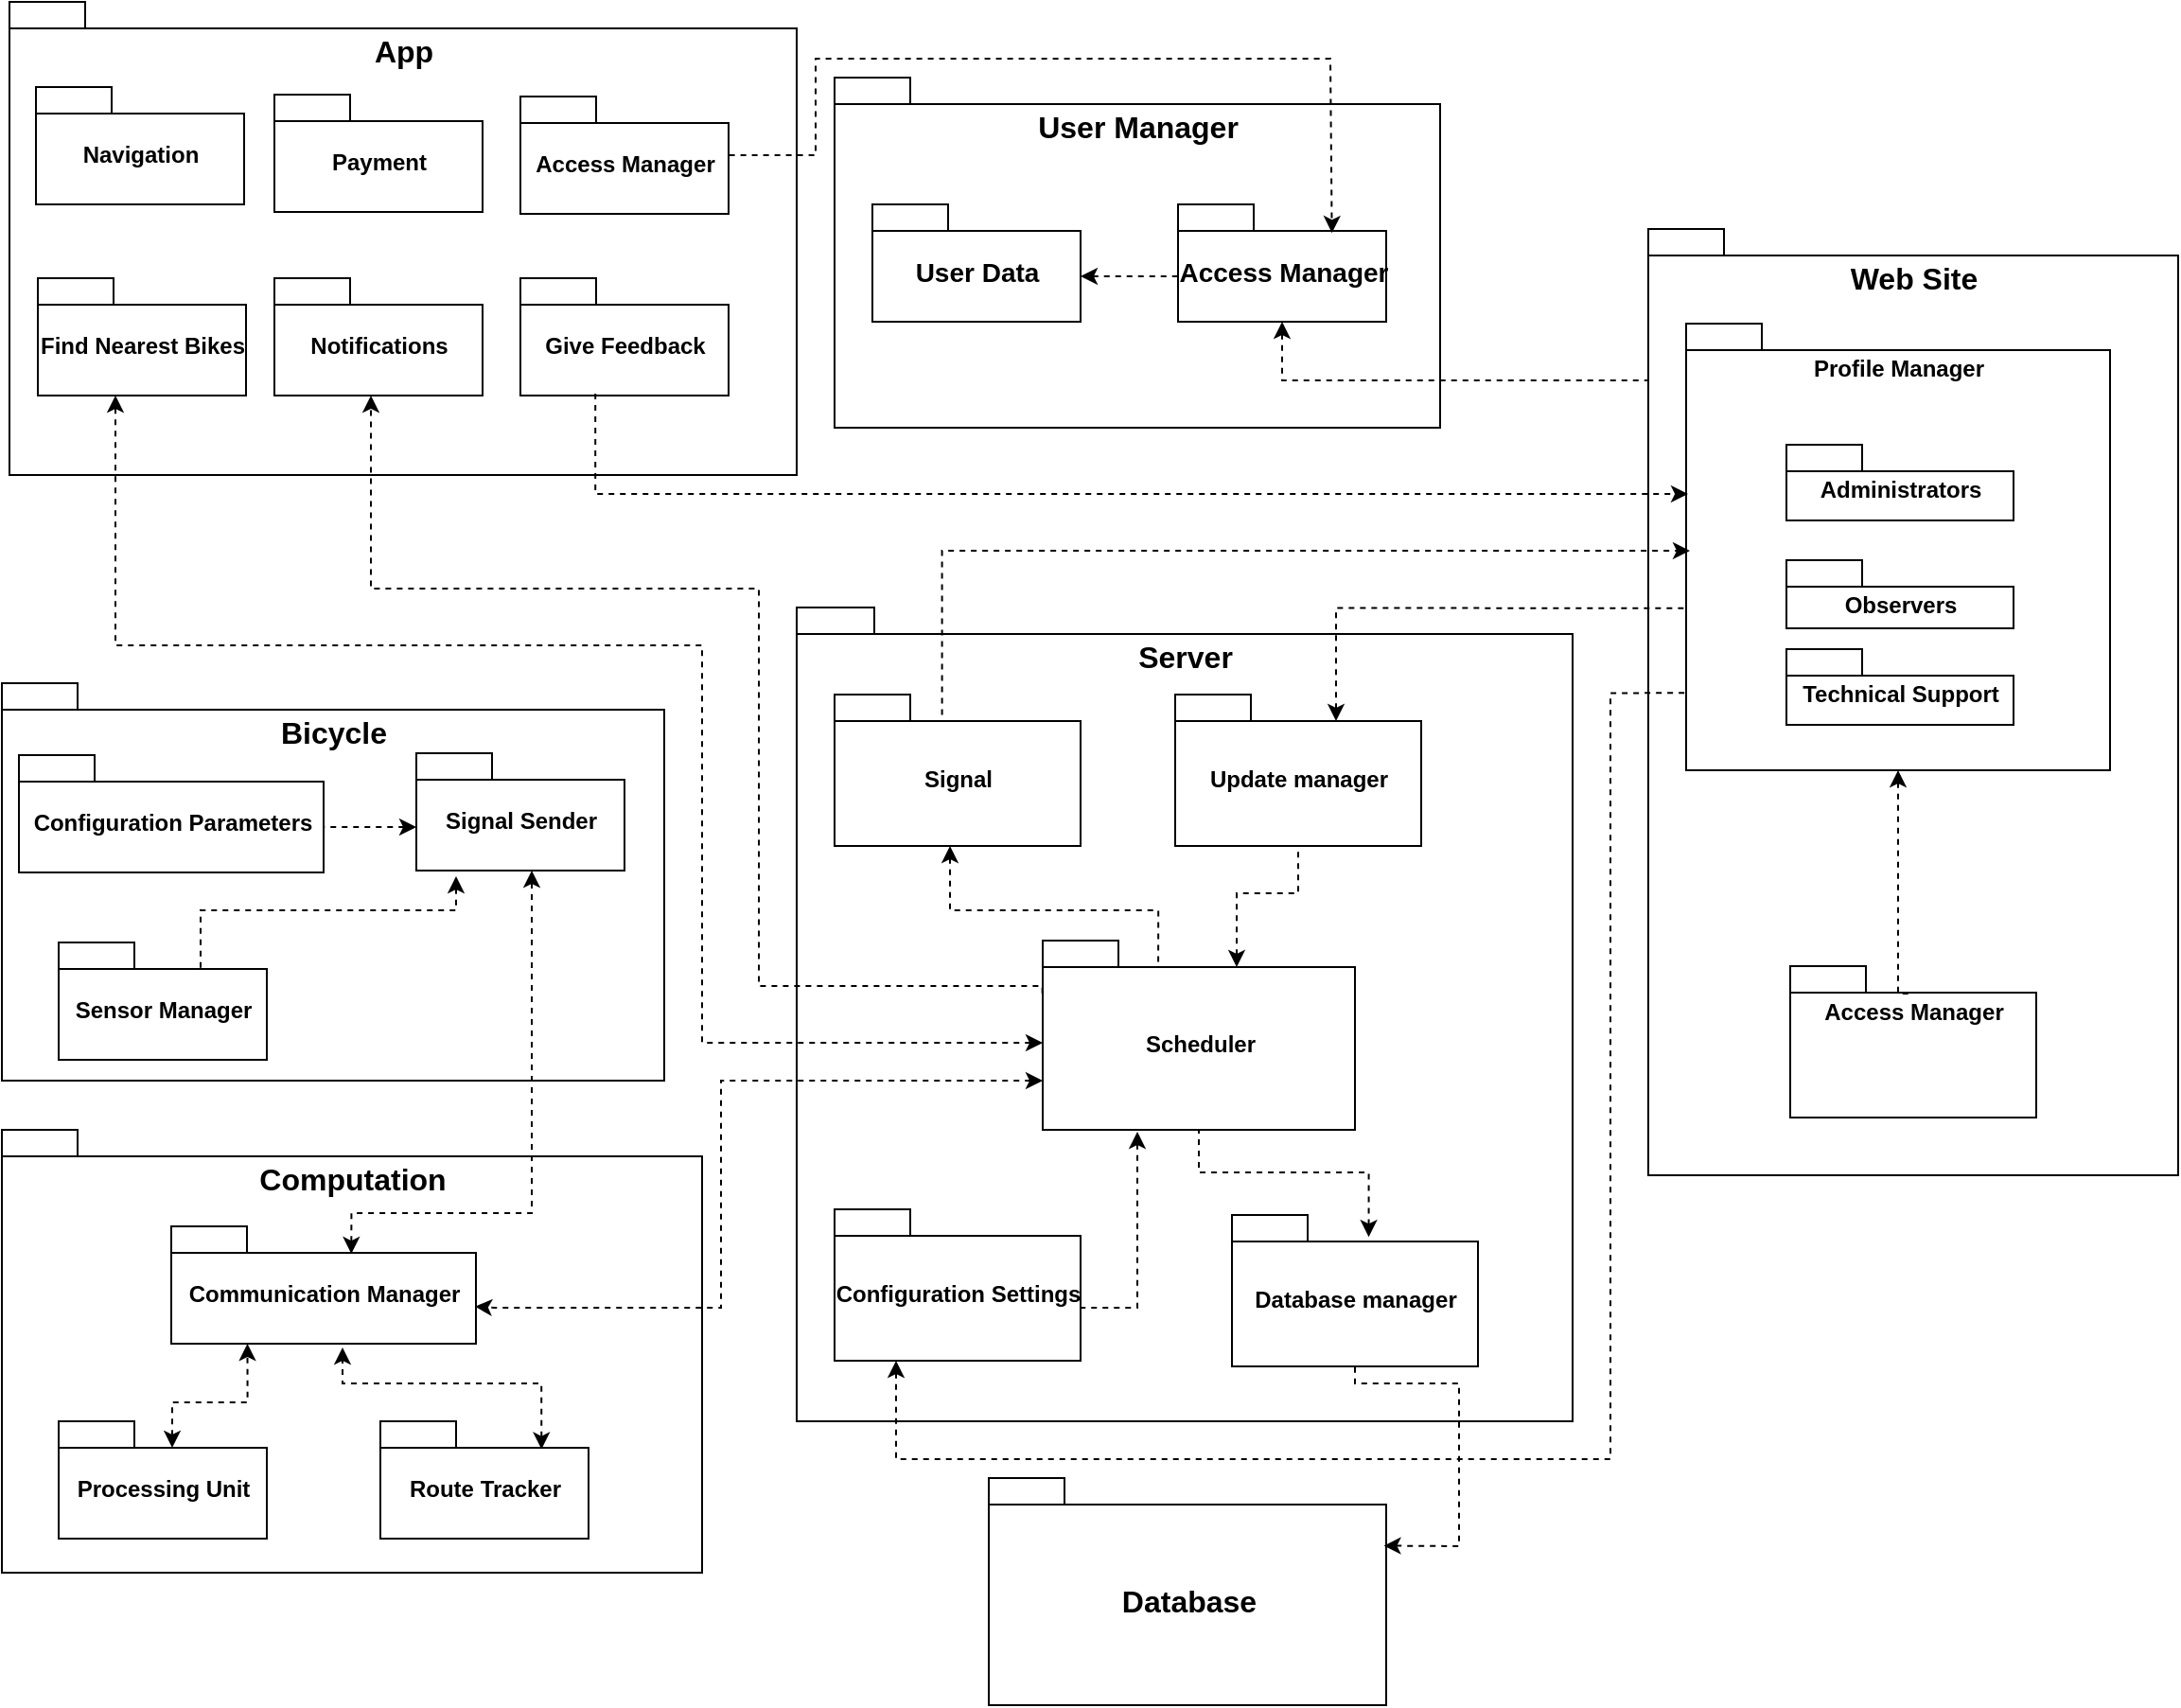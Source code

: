 <mxfile version="10.6.7"><diagram id="uCT393npKxh9od12kk-K" name="Page-1"><mxGraphModel dx="1683" dy="923" grid="1" gridSize="10" guides="1" tooltips="1" connect="1" arrows="1" fold="1" page="1" pageScale="1" pageWidth="850" pageHeight="1100" math="0" shadow="0"><root><mxCell id="0"/><mxCell id="1" parent="0"/><mxCell id="Qwn79h7digwkuGVThrBy-3" value="App" style="shape=folder;fontStyle=1;spacingTop=10;tabWidth=40;tabHeight=14;tabPosition=left;html=1;verticalAlign=top;fontSize=16;" parent="1" vertex="1"><mxGeometry x="14" width="416" height="250" as="geometry"/></mxCell><mxCell id="Qwn79h7digwkuGVThrBy-4" value="Access Manager" style="shape=folder;fontStyle=1;spacingTop=10;tabWidth=40;tabHeight=14;tabPosition=left;html=1;verticalAlign=middle;" parent="1" vertex="1"><mxGeometry x="284" y="50" width="110" height="62" as="geometry"/></mxCell><mxCell id="Qwn79h7digwkuGVThrBy-5" value="Payment&lt;br&gt;" style="shape=folder;fontStyle=1;spacingTop=10;tabWidth=40;tabHeight=14;tabPosition=left;html=1;verticalAlign=middle;" parent="1" vertex="1"><mxGeometry x="154" y="49" width="110" height="62" as="geometry"/></mxCell><mxCell id="Qwn79h7digwkuGVThrBy-7" value="Notifications&lt;br&gt;" style="shape=folder;fontStyle=1;spacingTop=10;tabWidth=40;tabHeight=14;tabPosition=left;html=1;verticalAlign=middle;" parent="1" vertex="1"><mxGeometry x="154" y="146" width="110" height="62" as="geometry"/></mxCell><mxCell id="Qwn79h7digwkuGVThrBy-8" value="Give Feedback" style="shape=folder;fontStyle=1;spacingTop=10;tabWidth=40;tabHeight=14;tabPosition=left;html=1;fontSize=12;verticalAlign=middle;" parent="1" vertex="1"><mxGeometry x="284" y="146" width="110" height="62" as="geometry"/></mxCell><mxCell id="Qwn79h7digwkuGVThrBy-9" value="Navigation" style="shape=folder;fontStyle=1;spacingTop=10;tabWidth=40;tabHeight=14;tabPosition=left;html=1;verticalAlign=middle;" parent="1" vertex="1"><mxGeometry x="28" y="45" width="110" height="62" as="geometry"/></mxCell><mxCell id="Qwn79h7digwkuGVThrBy-10" value="Find Nearest Bikes&lt;br&gt;" style="shape=folder;fontStyle=1;spacingTop=10;tabWidth=40;tabHeight=14;tabPosition=left;html=1;verticalAlign=middle;" parent="1" vertex="1"><mxGeometry x="29" y="146" width="110" height="62" as="geometry"/></mxCell><mxCell id="Qwn79h7digwkuGVThrBy-12" value="Bicycle" style="shape=folder;fontStyle=1;spacingTop=10;tabWidth=40;tabHeight=14;tabPosition=left;html=1;verticalAlign=top;fontSize=16;" parent="1" vertex="1"><mxGeometry x="10" y="360" width="350" height="210" as="geometry"/></mxCell><mxCell id="Qwn79h7digwkuGVThrBy-13" value="Sensor Manager" style="shape=folder;fontStyle=1;spacingTop=10;tabWidth=40;tabHeight=14;tabPosition=left;html=1;verticalAlign=middle;" parent="1" vertex="1"><mxGeometry x="40" y="497" width="110" height="62" as="geometry"/></mxCell><mxCell id="Qwn79h7digwkuGVThrBy-14" value="Signal Sender" style="shape=folder;fontStyle=1;spacingTop=10;tabWidth=40;tabHeight=14;tabPosition=left;html=1;verticalAlign=middle;" parent="1" vertex="1"><mxGeometry x="229" y="397" width="110" height="62" as="geometry"/></mxCell><mxCell id="Qwn79h7digwkuGVThrBy-15" value="Configuration Parameters" style="shape=folder;fontStyle=1;spacingTop=10;tabWidth=40;tabHeight=14;tabPosition=left;html=1;verticalAlign=middle;" parent="1" vertex="1"><mxGeometry x="19" y="398" width="161" height="62" as="geometry"/></mxCell><mxCell id="Qwn79h7digwkuGVThrBy-16" value="Computation" style="shape=folder;fontStyle=1;spacingTop=10;tabWidth=40;tabHeight=14;tabPosition=left;html=1;verticalAlign=top;fontSize=16;" parent="1" vertex="1"><mxGeometry x="10" y="596" width="370" height="234" as="geometry"/></mxCell><mxCell id="Qwn79h7digwkuGVThrBy-17" value="Route Tracker" style="shape=folder;fontStyle=1;spacingTop=10;tabWidth=40;tabHeight=14;tabPosition=left;html=1;verticalAlign=middle;" parent="1" vertex="1"><mxGeometry x="210" y="750" width="110" height="62" as="geometry"/></mxCell><mxCell id="Qwn79h7digwkuGVThrBy-18" value="Communication Manager&lt;br&gt;" style="shape=folder;fontStyle=1;spacingTop=10;tabWidth=40;tabHeight=14;tabPosition=left;html=1;verticalAlign=middle;" parent="1" vertex="1"><mxGeometry x="99.5" y="647" width="161" height="62" as="geometry"/></mxCell><mxCell id="Qwn79h7digwkuGVThrBy-19" value="Processing Unit" style="shape=folder;fontStyle=1;spacingTop=10;tabWidth=40;tabHeight=14;tabPosition=left;html=1;verticalAlign=middle;" parent="1" vertex="1"><mxGeometry x="40" y="750" width="110" height="62" as="geometry"/></mxCell><mxCell id="Qwn79h7digwkuGVThrBy-20" value="Server" style="shape=folder;fontStyle=1;spacingTop=10;tabWidth=40;tabHeight=14;tabPosition=left;html=1;verticalAlign=top;fontSize=16;" parent="1" vertex="1"><mxGeometry x="430" y="320" width="410" height="430" as="geometry"/></mxCell><mxCell id="Qwn79h7digwkuGVThrBy-21" value="Update manager&lt;br&gt;" style="shape=folder;fontStyle=1;spacingTop=10;tabWidth=40;tabHeight=14;tabPosition=left;html=1;verticalAlign=middle;" parent="1" vertex="1"><mxGeometry x="630" y="366" width="130" height="80" as="geometry"/></mxCell><mxCell id="Qwn79h7digwkuGVThrBy-22" value="Configuration Settings" style="shape=folder;fontStyle=1;spacingTop=10;tabWidth=40;tabHeight=14;tabPosition=left;html=1;verticalAlign=middle;" parent="1" vertex="1"><mxGeometry x="450" y="638" width="130" height="80" as="geometry"/></mxCell><mxCell id="Qwn79h7digwkuGVThrBy-23" value="Database manager&lt;br&gt;" style="shape=folder;fontStyle=1;spacingTop=10;tabWidth=40;tabHeight=14;tabPosition=left;html=1;verticalAlign=middle;" parent="1" vertex="1"><mxGeometry x="660" y="641" width="130" height="80" as="geometry"/></mxCell><mxCell id="Qwn79h7digwkuGVThrBy-24" value="Scheduler" style="shape=folder;fontStyle=1;spacingTop=10;tabWidth=40;tabHeight=14;tabPosition=left;html=1;verticalAlign=middle;" parent="1" vertex="1"><mxGeometry x="560" y="496" width="165" height="100" as="geometry"/></mxCell><mxCell id="Qwn79h7digwkuGVThrBy-25" value="Signal&lt;br&gt;" style="shape=folder;fontStyle=1;spacingTop=10;tabWidth=40;tabHeight=14;tabPosition=left;html=1;verticalAlign=middle;" parent="1" vertex="1"><mxGeometry x="450" y="366" width="130" height="80" as="geometry"/></mxCell><mxCell id="Qwn79h7digwkuGVThrBy-28" value="User Manager&lt;br style=&quot;font-size: 16px;&quot;&gt;" style="shape=folder;fontStyle=1;spacingTop=10;tabWidth=40;tabHeight=14;tabPosition=left;html=1;verticalAlign=top;fontSize=16;" parent="1" vertex="1"><mxGeometry x="450" y="40" width="320" height="185" as="geometry"/></mxCell><mxCell id="Qwn79h7digwkuGVThrBy-29" value="Access Manager" style="shape=folder;fontStyle=1;spacingTop=10;tabWidth=40;tabHeight=14;tabPosition=left;html=1;verticalAlign=middle;fontSize=14;" parent="1" vertex="1"><mxGeometry x="631.5" y="107" width="110" height="62" as="geometry"/></mxCell><mxCell id="Qwn79h7digwkuGVThrBy-32" value="User Data" style="shape=folder;fontStyle=1;spacingTop=10;tabWidth=40;tabHeight=14;tabPosition=left;html=1;verticalAlign=middle;fontSize=14;" parent="1" vertex="1"><mxGeometry x="470" y="107" width="110" height="62" as="geometry"/></mxCell><mxCell id="Qwn79h7digwkuGVThrBy-35" value="Web Site" style="shape=folder;fontStyle=1;spacingTop=10;tabWidth=40;tabHeight=14;tabPosition=left;html=1;verticalAlign=top;fontSize=16;" parent="1" vertex="1"><mxGeometry x="880" y="120" width="280" height="500" as="geometry"/></mxCell><mxCell id="Qwn79h7digwkuGVThrBy-36" value="Access Manager" style="shape=folder;fontStyle=1;spacingTop=10;tabWidth=40;tabHeight=14;tabPosition=left;html=1;verticalAlign=top;" parent="1" vertex="1"><mxGeometry x="955" y="509.5" width="130" height="80" as="geometry"/></mxCell><mxCell id="Qwn79h7digwkuGVThrBy-39" value="Profile Manager" style="shape=folder;fontStyle=1;spacingTop=10;tabWidth=40;tabHeight=14;tabPosition=left;html=1;verticalAlign=top;" parent="1" vertex="1"><mxGeometry x="900" y="170" width="224" height="236" as="geometry"/></mxCell><mxCell id="Qwn79h7digwkuGVThrBy-40" value="Technical Support" style="shape=folder;fontStyle=1;spacingTop=10;tabWidth=40;tabHeight=14;tabPosition=left;html=1;verticalAlign=top;" parent="1" vertex="1"><mxGeometry x="953" y="342" width="120" height="40" as="geometry"/></mxCell><mxCell id="Qwn79h7digwkuGVThrBy-41" value="Administrators&lt;br&gt;" style="shape=folder;fontStyle=1;spacingTop=10;tabWidth=40;tabHeight=14;tabPosition=left;html=1;verticalAlign=top;" parent="1" vertex="1"><mxGeometry x="953" y="234" width="120" height="40" as="geometry"/></mxCell><mxCell id="Qwn79h7digwkuGVThrBy-42" value="Observers" style="shape=folder;fontStyle=1;spacingTop=10;tabWidth=40;tabHeight=14;tabPosition=left;html=1;verticalAlign=top;" parent="1" vertex="1"><mxGeometry x="953" y="295" width="120" height="36" as="geometry"/></mxCell><mxCell id="Qwn79h7digwkuGVThrBy-43" value="Database" style="shape=folder;fontStyle=1;spacingTop=10;tabWidth=40;tabHeight=14;tabPosition=left;html=1;fontSize=16;" parent="1" vertex="1"><mxGeometry x="531.5" y="780" width="210" height="120" as="geometry"/></mxCell><mxCell id="Qwn79h7digwkuGVThrBy-44" value="" style="endArrow=none;dashed=1;html=1;fontSize=16;rounded=0;startArrow=classic;startFill=1;entryX=0.5;entryY=1;entryDx=0;entryDy=0;entryPerimeter=0;exitX=0.994;exitY=0.298;exitDx=0;exitDy=0;exitPerimeter=0;edgeStyle=orthogonalEdgeStyle;" parent="1" source="Qwn79h7digwkuGVThrBy-43" target="Qwn79h7digwkuGVThrBy-23" edge="1"><mxGeometry width="50" height="50" relative="1" as="geometry"><mxPoint x="1019" y="881" as="sourcePoint"/><mxPoint x="926" y="841" as="targetPoint"/><Array as="points"><mxPoint x="750" y="816"/><mxPoint x="780" y="816"/><mxPoint x="780" y="730"/><mxPoint x="725" y="730"/></Array></mxGeometry></mxCell><mxCell id="Qwn79h7digwkuGVThrBy-45" value="" style="endArrow=classic;dashed=1;html=1;fontSize=16;rounded=0;startArrow=classic;startFill=1;edgeStyle=orthogonalEdgeStyle;endFill=1;exitX=0.591;exitY=0.234;exitDx=0;exitDy=0;exitPerimeter=0;" parent="1" source="Qwn79h7digwkuGVThrBy-18" edge="1"><mxGeometry width="50" height="50" relative="1" as="geometry"><mxPoint x="354" y="681.786" as="sourcePoint"/><mxPoint x="290" y="459" as="targetPoint"/><Array as="points"><mxPoint x="230" y="640"/><mxPoint x="290" y="640"/><mxPoint x="290" y="459"/></Array></mxGeometry></mxCell><mxCell id="Qwn79h7digwkuGVThrBy-46" value="" style="endArrow=none;dashed=1;html=1;fontSize=16;rounded=0;startArrow=classic;startFill=1;entryX=0;entryY=0;entryDx=75;entryDy=14;entryPerimeter=0;edgeStyle=orthogonalEdgeStyle;" parent="1" target="Qwn79h7digwkuGVThrBy-13" edge="1"><mxGeometry width="50" height="50" relative="1" as="geometry"><mxPoint x="250" y="462" as="sourcePoint"/><mxPoint x="425.059" y="546.088" as="targetPoint"/><Array as="points"><mxPoint x="250" y="462"/><mxPoint x="250" y="480"/><mxPoint x="115" y="480"/></Array></mxGeometry></mxCell><mxCell id="Qwn79h7digwkuGVThrBy-47" value="" style="endArrow=none;dashed=1;html=1;fontSize=16;rounded=0;startArrow=classic;startFill=1;entryX=0;entryY=0;entryDx=161;entryDy=38;entryPerimeter=0;endFill=0;" parent="1" target="Qwn79h7digwkuGVThrBy-15" edge="1"><mxGeometry width="50" height="50" relative="1" as="geometry"><mxPoint x="229" y="436" as="sourcePoint"/><mxPoint x="219.353" y="529.353" as="targetPoint"/></mxGeometry></mxCell><mxCell id="Qwn79h7digwkuGVThrBy-48" value="" style="endArrow=classic;dashed=1;html=1;fontSize=16;rounded=0;startArrow=classic;startFill=1;edgeStyle=orthogonalEdgeStyle;endFill=1;entryX=0.25;entryY=1;entryDx=0;entryDy=0;entryPerimeter=0;" parent="1" target="Qwn79h7digwkuGVThrBy-18" edge="1"><mxGeometry width="50" height="50" relative="1" as="geometry"><mxPoint x="100" y="764" as="sourcePoint"/><mxPoint x="115" y="690" as="targetPoint"/><Array as="points"><mxPoint x="100" y="764"/><mxPoint x="100" y="740"/><mxPoint x="155" y="740"/></Array></mxGeometry></mxCell><mxCell id="Qwn79h7digwkuGVThrBy-49" value="" style="endArrow=classic;dashed=1;html=1;fontSize=16;rounded=0;startArrow=classic;startFill=1;edgeStyle=orthogonalEdgeStyle;endFill=1;entryX=0.997;entryY=0.683;entryDx=0;entryDy=0;entryPerimeter=0;" parent="1" target="Qwn79h7digwkuGVThrBy-18" edge="1" source="Qwn79h7digwkuGVThrBy-24"><mxGeometry width="50" height="50" relative="1" as="geometry"><mxPoint x="420" y="660" as="sourcePoint"/><mxPoint x="519" y="881" as="targetPoint"/><Array as="points"><mxPoint x="390" y="570"/><mxPoint x="390" y="690"/><mxPoint x="270" y="690"/></Array></mxGeometry></mxCell><mxCell id="Qwn79h7digwkuGVThrBy-50" value="" style="endArrow=none;dashed=1;html=1;fontSize=16;rounded=0;startArrow=classic;startFill=1;entryX=-0.001;entryY=0.827;entryDx=0;entryDy=0;entryPerimeter=0;edgeStyle=orthogonalEdgeStyle;endFill=0;exitX=0.25;exitY=1;exitDx=0;exitDy=0;exitPerimeter=0;" parent="1" source="Qwn79h7digwkuGVThrBy-22" target="Qwn79h7digwkuGVThrBy-39" edge="1"><mxGeometry width="50" height="50" relative="1" as="geometry"><mxPoint x="1109" y="701" as="sourcePoint"/><mxPoint x="1129" y="411" as="targetPoint"/><Array as="points"><mxPoint x="482" y="770"/><mxPoint x="860" y="770"/><mxPoint x="860" y="365"/></Array></mxGeometry></mxCell><mxCell id="Qwn79h7digwkuGVThrBy-51" value="" style="endArrow=classic;dashed=1;html=1;fontSize=16;rounded=0;startArrow=classic;startFill=1;endFill=1;edgeStyle=orthogonalEdgeStyle;exitX=0.774;exitY=0.238;exitDx=0;exitDy=0;exitPerimeter=0;" parent="1" source="Qwn79h7digwkuGVThrBy-17" edge="1"><mxGeometry width="50" height="50" relative="1" as="geometry"><mxPoint x="250" y="764" as="sourcePoint"/><mxPoint x="190" y="711" as="targetPoint"/><Array as="points"><mxPoint x="295" y="730"/><mxPoint x="190" y="730"/></Array></mxGeometry></mxCell><mxCell id="Qwn79h7digwkuGVThrBy-52" value="" style="endArrow=none;dashed=1;html=1;fontSize=16;rounded=0;startArrow=classic;startFill=1;edgeStyle=orthogonalEdgeStyle;entryX=0.37;entryY=0.126;entryDx=0;entryDy=0;entryPerimeter=0;" parent="1" target="Qwn79h7digwkuGVThrBy-24" edge="1"><mxGeometry width="50" height="50" relative="1" as="geometry"><mxPoint x="511" y="446" as="sourcePoint"/><mxPoint x="753" y="415" as="targetPoint"/><Array as="points"><mxPoint x="511" y="480"/><mxPoint x="621" y="480"/></Array></mxGeometry></mxCell><mxCell id="Qwn79h7digwkuGVThrBy-53" value="" style="endArrow=classic;dashed=1;html=1;fontSize=16;rounded=0;startArrow=none;startFill=0;exitX=0.437;exitY=0.134;exitDx=0;exitDy=0;exitPerimeter=0;edgeStyle=orthogonalEdgeStyle;endFill=1;" parent="1" source="Qwn79h7digwkuGVThrBy-25" edge="1"><mxGeometry width="50" height="50" relative="1" as="geometry"><mxPoint x="1121" y="336" as="sourcePoint"/><mxPoint x="902" y="290" as="targetPoint"/><Array as="points"><mxPoint x="507" y="290"/><mxPoint x="902" y="290"/></Array></mxGeometry></mxCell><mxCell id="Qwn79h7digwkuGVThrBy-54" value="" style="endArrow=none;dashed=1;html=1;fontSize=16;rounded=0;startArrow=classic;startFill=1;edgeStyle=orthogonalEdgeStyle;" parent="1" target="Qwn79h7digwkuGVThrBy-22" edge="1"><mxGeometry width="50" height="50" relative="1" as="geometry"><mxPoint x="610" y="597" as="sourcePoint"/><mxPoint x="761" y="696.0" as="targetPoint"/><Array as="points"><mxPoint x="610" y="690"/></Array></mxGeometry></mxCell><mxCell id="Qwn79h7digwkuGVThrBy-55" value="" style="endArrow=none;dashed=1;html=1;fontSize=16;rounded=0;startArrow=classic;startFill=1;exitX=0.556;exitY=0.145;exitDx=0;exitDy=0;exitPerimeter=0;edgeStyle=orthogonalEdgeStyle;" parent="1" source="Qwn79h7digwkuGVThrBy-23" target="Qwn79h7digwkuGVThrBy-24" edge="1"><mxGeometry width="50" height="50" relative="1" as="geometry"><mxPoint x="983.206" y="579.088" as="sourcePoint"/><mxPoint x="951.441" y="659.088" as="targetPoint"/></mxGeometry></mxCell><mxCell id="Qwn79h7digwkuGVThrBy-57" value="" style="endArrow=none;dashed=1;html=1;fontSize=16;rounded=0;startArrow=classic;startFill=1;entryX=0.5;entryY=1;entryDx=0;entryDy=0;entryPerimeter=0;exitX=0;exitY=0;exitDx=102.5;exitDy=14;exitPerimeter=0;edgeStyle=orthogonalEdgeStyle;" parent="1" source="Qwn79h7digwkuGVThrBy-24" target="Qwn79h7digwkuGVThrBy-21" edge="1"><mxGeometry width="50" height="50" relative="1" as="geometry"><mxPoint x="1019" y="621" as="sourcePoint"/><mxPoint x="951.5" y="534.0" as="targetPoint"/></mxGeometry></mxCell><mxCell id="Qwn79h7digwkuGVThrBy-58" value="" style="endArrow=none;dashed=1;html=1;fontSize=16;rounded=0;startArrow=classic;startFill=1;exitX=0.5;exitY=1;exitDx=0;exitDy=0;exitPerimeter=0;edgeStyle=orthogonalEdgeStyle;" parent="1" source="Qwn79h7digwkuGVThrBy-29" edge="1"><mxGeometry width="50" height="50" relative="1" as="geometry"><mxPoint x="1049" y="271" as="sourcePoint"/><mxPoint x="880" y="200" as="targetPoint"/><Array as="points"><mxPoint x="686" y="200"/><mxPoint x="880" y="200"/></Array></mxGeometry></mxCell><mxCell id="Qwn79h7digwkuGVThrBy-59" value="" style="endArrow=none;dashed=1;html=1;fontSize=16;rounded=0;startArrow=classic;startFill=1;exitX=0;exitY=0;exitDx=110;exitDy=38;exitPerimeter=0;entryX=0;entryY=0;entryDx=0;entryDy=38;entryPerimeter=0;" parent="1" source="Qwn79h7digwkuGVThrBy-32" target="Qwn79h7digwkuGVThrBy-29" edge="1"><mxGeometry width="50" height="50" relative="1" as="geometry"><mxPoint x="1109" y="201" as="sourcePoint"/><mxPoint x="1019" y="34.0" as="targetPoint"/></mxGeometry></mxCell><mxCell id="Qwn79h7digwkuGVThrBy-60" value="" style="endArrow=classic;dashed=1;html=1;fontSize=16;rounded=0;startArrow=none;startFill=0;edgeStyle=orthogonalEdgeStyle;endFill=1;exitX=-0.001;exitY=0.279;exitDx=0;exitDy=0;exitPerimeter=0;" parent="1" source="Qwn79h7digwkuGVThrBy-24" target="Qwn79h7digwkuGVThrBy-7" edge="1"><mxGeometry width="50" height="50" relative="1" as="geometry"><mxPoint x="499" y="431" as="sourcePoint"/><mxPoint x="439" y="120.0" as="targetPoint"/><Array as="points"><mxPoint x="560" y="520"/><mxPoint x="410" y="520"/><mxPoint x="410" y="310"/><mxPoint x="205" y="310"/></Array></mxGeometry></mxCell><mxCell id="Qwn79h7digwkuGVThrBy-61" value="" style="endArrow=none;dashed=1;html=1;fontSize=16;rounded=0;startArrow=classic;startFill=1;exitX=0.739;exitY=0.243;exitDx=0;exitDy=0;exitPerimeter=0;edgeStyle=orthogonalEdgeStyle;endFill=0;" parent="1" source="Qwn79h7digwkuGVThrBy-29" edge="1" target="Qwn79h7digwkuGVThrBy-4"><mxGeometry width="50" height="50" relative="1" as="geometry"><mxPoint x="729" y="21" as="sourcePoint"/><mxPoint x="387" y="118" as="targetPoint"/><Array as="points"><mxPoint x="713" y="121"/><mxPoint x="712" y="30"/><mxPoint x="440" y="30"/><mxPoint x="440" y="81"/></Array></mxGeometry></mxCell><mxCell id="Qwn79h7digwkuGVThrBy-62" value="" style="endArrow=classic;dashed=1;html=1;fontSize=16;rounded=0;startArrow=classic;startFill=1;edgeStyle=orthogonalEdgeStyle;endFill=1;" parent="1" source="Qwn79h7digwkuGVThrBy-24" edge="1"><mxGeometry width="50" height="50" relative="1" as="geometry"><mxPoint x="459" y="641" as="sourcePoint"/><mxPoint x="70" y="208" as="targetPoint"/><Array as="points"><mxPoint x="380" y="550"/><mxPoint x="380" y="340"/><mxPoint x="70" y="340"/></Array></mxGeometry></mxCell><mxCell id="Qwn79h7digwkuGVThrBy-67" value="" style="endArrow=none;dashed=1;html=1;exitX=0.5;exitY=1;exitDx=0;exitDy=0;exitPerimeter=0;edgeStyle=orthogonalEdgeStyle;startArrow=classic;startFill=1;endFill=0;rounded=0;" parent="1" source="Qwn79h7digwkuGVThrBy-39" edge="1"><mxGeometry width="50" height="50" relative="1" as="geometry"><mxPoint x="1215" y="1180" as="sourcePoint"/><mxPoint x="1020" y="524" as="targetPoint"/><Array as="points"><mxPoint x="1020" y="524"/></Array></mxGeometry></mxCell><mxCell id="jAuMXgYHIneWc67baL3d-11" value="" style="endArrow=none;dashed=1;html=1;fontSize=16;rounded=0;startArrow=classic;startFill=1;edgeStyle=orthogonalEdgeStyle;exitX=0;exitY=0;exitDx=85;exitDy=14;exitPerimeter=0;entryX=-0.006;entryY=0.637;entryDx=0;entryDy=0;entryPerimeter=0;" edge="1" parent="1" source="Qwn79h7digwkuGVThrBy-21" target="Qwn79h7digwkuGVThrBy-39"><mxGeometry width="50" height="50" relative="1" as="geometry"><mxPoint x="693.333" y="228.833" as="sourcePoint"/><mxPoint x="878" y="280" as="targetPoint"/><Array as="points"><mxPoint x="715" y="320"/></Array></mxGeometry></mxCell><mxCell id="jAuMXgYHIneWc67baL3d-12" value="" style="endArrow=classic;dashed=1;html=1;fontSize=16;rounded=0;startArrow=none;startFill=0;exitX=0.36;exitY=0.984;exitDx=0;exitDy=0;exitPerimeter=0;edgeStyle=orthogonalEdgeStyle;endFill=1;" edge="1" parent="1" source="Qwn79h7digwkuGVThrBy-8"><mxGeometry width="50" height="50" relative="1" as="geometry"><mxPoint x="515" y="331" as="sourcePoint"/><mxPoint x="901" y="260" as="targetPoint"/><Array as="points"><mxPoint x="324" y="260"/><mxPoint x="898" y="260"/></Array></mxGeometry></mxCell></root></mxGraphModel></diagram></mxfile>